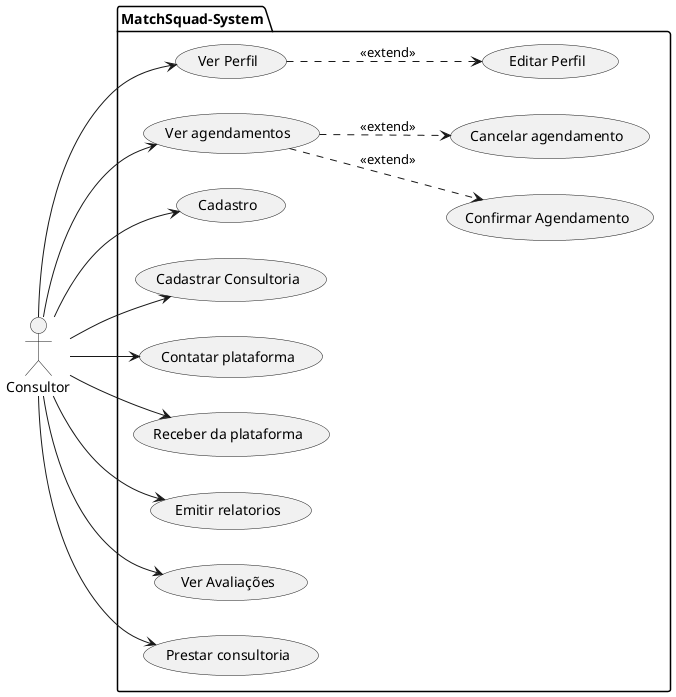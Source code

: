 @startuml "Consultor use-cases"

left to right direction

actor Consultor as c
package MatchSquad-System{
usecase "Cadastro" as UC1
usecase "Cadastrar Consultoria" as UC2
usecase "Contatar plataforma" as UC3
usecase "Receber da plataforma" as UC4
usecase "Ver Perfil" as UC5
usecase "Editar Perfil" as UC6
usecase "Emitir relatorios" as UC7
usecase "Ver Avaliações" as UC9
usecase "Prestar consultoria" as UC10
usecase "Confirmar Agendamento" as UC11
usecase "Cancelar agendamento" as UC12
usecase "Ver agendamentos" as UC13
}

c --> UC1
c --> UC2
c --> UC4
c --> UC3
c --> UC5
c --> UC7
c --> UC10
c --> UC13
c --> UC9

(UC12)<.up.(UC13) : <<extend>>
(UC11)<.up.(UC13) : <<extend>>
(UC6) <.up.(UC5) : <<extend>>

@enduml